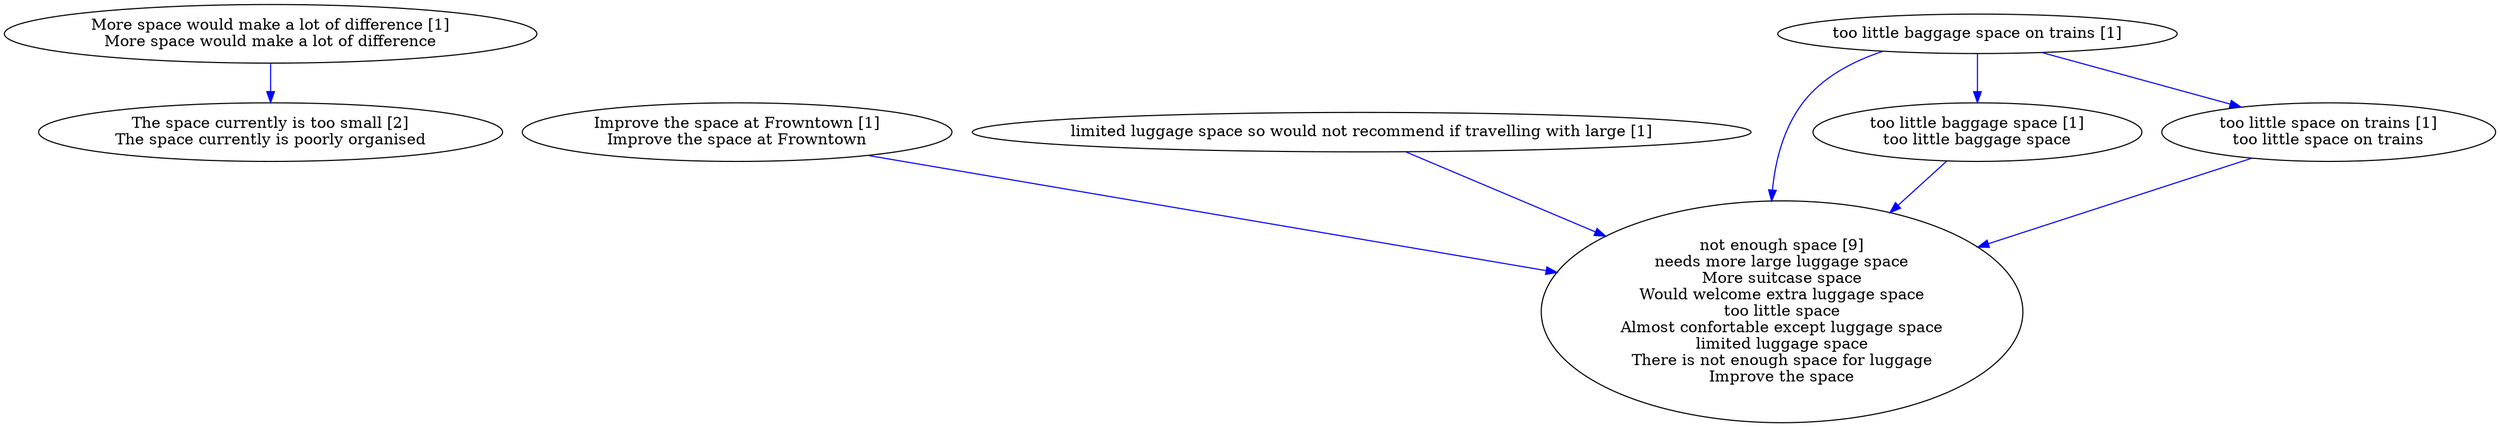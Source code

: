 digraph collapsedGraph {
"The space currently is too small [2]\nThe space currently is poorly organised""not enough space [9]\nneeds more large luggage space\nMore suitcase space\nWould welcome extra luggage space\ntoo little space\nAlmost confortable except luggage space\nlimited luggage space\nThere is not enough space for luggage\nImprove the space""Improve the space at Frowntown [1]\nImprove the space at Frowntown""More space would make a lot of difference [1]\nMore space would make a lot of difference""limited luggage space so would not recommend if travelling with large [1]""too little baggage space on trains [1]""too little baggage space [1]\ntoo little baggage space""too little space on trains [1]\ntoo little space on trains""Improve the space at Frowntown [1]\nImprove the space at Frowntown" -> "not enough space [9]\nneeds more large luggage space\nMore suitcase space\nWould welcome extra luggage space\ntoo little space\nAlmost confortable except luggage space\nlimited luggage space\nThere is not enough space for luggage\nImprove the space" [color=blue]
"More space would make a lot of difference [1]\nMore space would make a lot of difference" -> "The space currently is too small [2]\nThe space currently is poorly organised" [color=blue]
"limited luggage space so would not recommend if travelling with large [1]" -> "not enough space [9]\nneeds more large luggage space\nMore suitcase space\nWould welcome extra luggage space\ntoo little space\nAlmost confortable except luggage space\nlimited luggage space\nThere is not enough space for luggage\nImprove the space" [color=blue]
"too little baggage space on trains [1]" -> "too little baggage space [1]\ntoo little baggage space" [color=blue]
"too little baggage space on trains [1]" -> "too little space on trains [1]\ntoo little space on trains" [color=blue]
"too little baggage space on trains [1]" -> "not enough space [9]\nneeds more large luggage space\nMore suitcase space\nWould welcome extra luggage space\ntoo little space\nAlmost confortable except luggage space\nlimited luggage space\nThere is not enough space for luggage\nImprove the space" [color=blue]
"too little baggage space [1]\ntoo little baggage space" -> "not enough space [9]\nneeds more large luggage space\nMore suitcase space\nWould welcome extra luggage space\ntoo little space\nAlmost confortable except luggage space\nlimited luggage space\nThere is not enough space for luggage\nImprove the space" [color=blue]
"too little space on trains [1]\ntoo little space on trains" -> "not enough space [9]\nneeds more large luggage space\nMore suitcase space\nWould welcome extra luggage space\ntoo little space\nAlmost confortable except luggage space\nlimited luggage space\nThere is not enough space for luggage\nImprove the space" [color=blue]
}